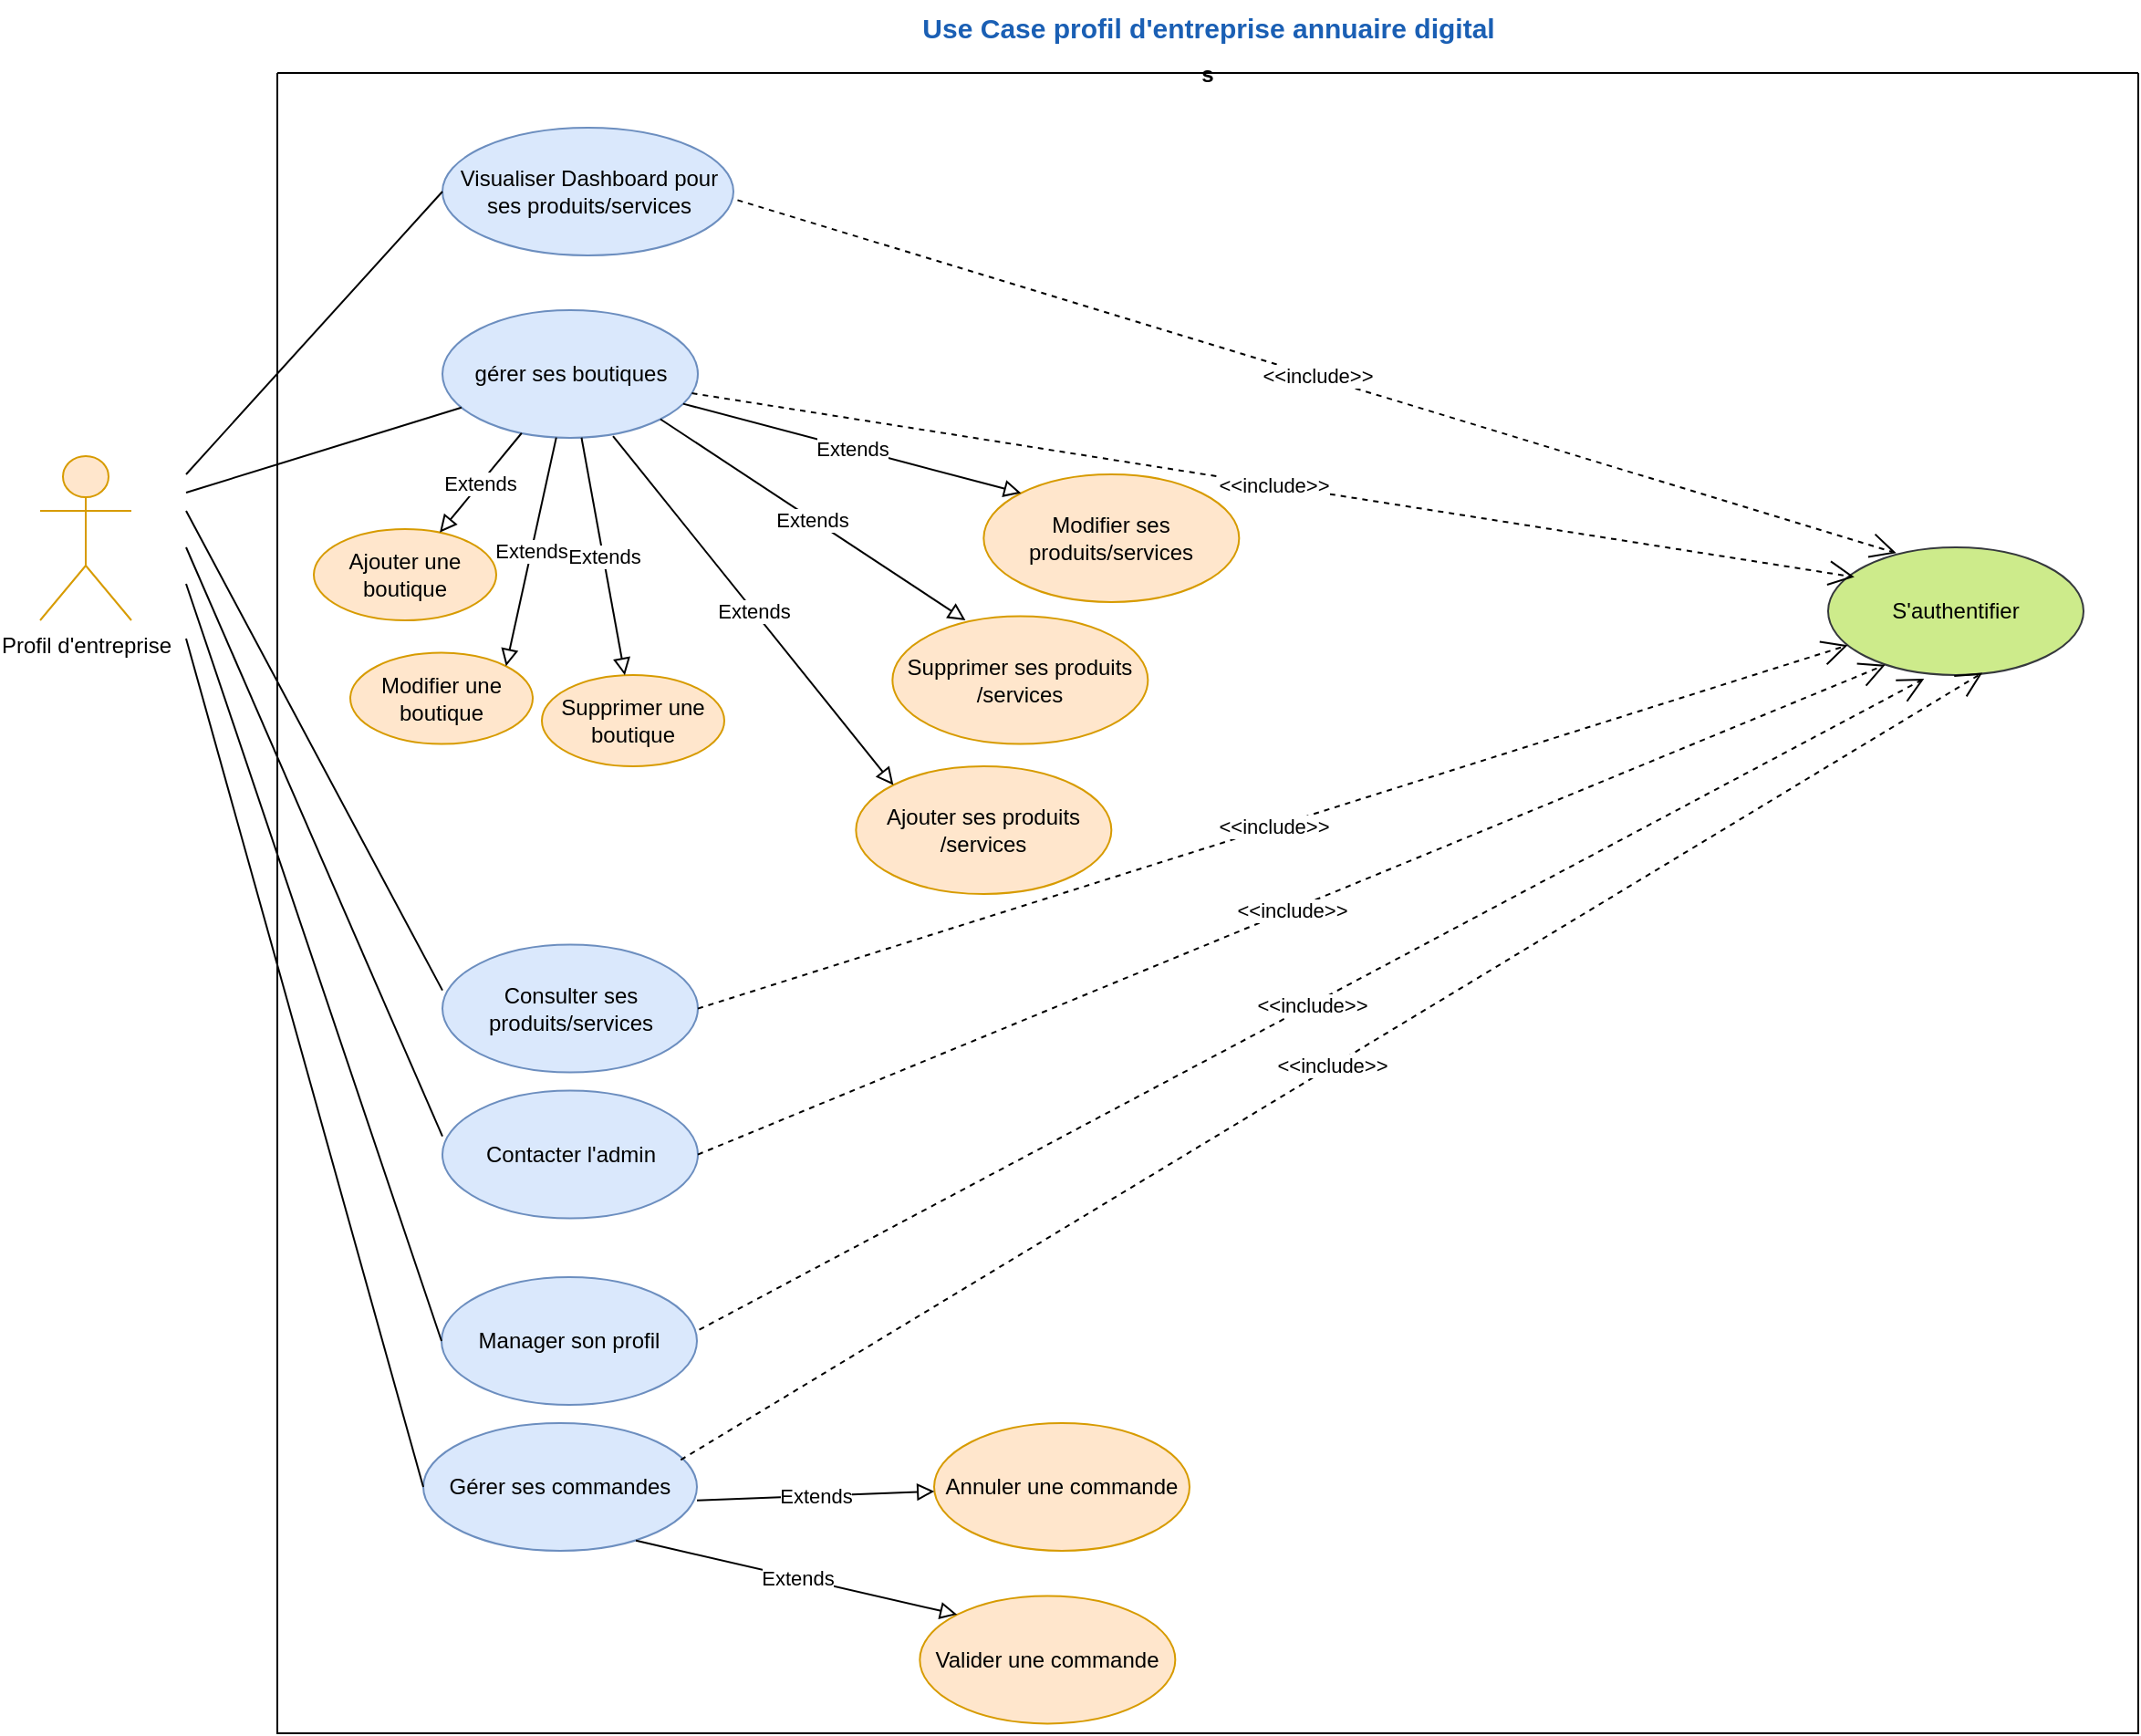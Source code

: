 <mxfile version="24.7.14">
  <diagram name="Page-1" id="Rq4Vgw_5d9vgPGQWiq_x">
    <mxGraphModel dx="1039" dy="1654" grid="1" gridSize="10" guides="1" tooltips="1" connect="1" arrows="1" fold="1" page="1" pageScale="1" pageWidth="850" pageHeight="1100" math="0" shadow="0">
      <root>
        <mxCell id="0" />
        <mxCell id="1" parent="0" />
        <mxCell id="fkFMP3JX3WEj0m_sH6AM-30" value="s" style="swimlane;startSize=0;" parent="1" vertex="1">
          <mxGeometry x="180" width="1020" height="910" as="geometry">
            <mxRectangle x="190" width="50" height="40" as="alternateBounds" />
          </mxGeometry>
        </mxCell>
        <mxCell id="fkFMP3JX3WEj0m_sH6AM-31" value="S&#39;authentifier" style="ellipse;whiteSpace=wrap;html=1;fillColor=#cdeb8b;strokeColor=#36393d;" parent="fkFMP3JX3WEj0m_sH6AM-30" vertex="1">
          <mxGeometry x="850" y="260" width="140" height="70" as="geometry" />
        </mxCell>
        <mxCell id="fkFMP3JX3WEj0m_sH6AM-35" value="gérer ses boutiques" style="ellipse;whiteSpace=wrap;html=1;fillColor=#dae8fc;strokeColor=#6c8ebf;" parent="fkFMP3JX3WEj0m_sH6AM-30" vertex="1">
          <mxGeometry x="90.5" y="130" width="140" height="70" as="geometry" />
        </mxCell>
        <mxCell id="fkFMP3JX3WEj0m_sH6AM-36" value="Modifier ses produits/services" style="ellipse;whiteSpace=wrap;html=1;fillColor=#ffe6cc;strokeColor=#d79b00;" parent="fkFMP3JX3WEj0m_sH6AM-30" vertex="1">
          <mxGeometry x="387.17" y="220" width="140" height="70" as="geometry" />
        </mxCell>
        <mxCell id="fkFMP3JX3WEj0m_sH6AM-38" value="&lt;div&gt;Supprimer ses produits&lt;/div&gt;/services" style="ellipse;whiteSpace=wrap;html=1;fillColor=#ffe6cc;strokeColor=#d79b00;" parent="fkFMP3JX3WEj0m_sH6AM-30" vertex="1">
          <mxGeometry x="337.17" y="297.8" width="140" height="70" as="geometry" />
        </mxCell>
        <mxCell id="fkFMP3JX3WEj0m_sH6AM-42" value="Consulter ses produits/services" style="ellipse;whiteSpace=wrap;html=1;fillColor=#dae8fc;strokeColor=#6c8ebf;" parent="fkFMP3JX3WEj0m_sH6AM-30" vertex="1">
          <mxGeometry x="90.5" y="477.79" width="140" height="70" as="geometry" />
        </mxCell>
        <mxCell id="fkFMP3JX3WEj0m_sH6AM-43" value="Contacter l&#39;admin" style="ellipse;whiteSpace=wrap;html=1;fillColor=#dae8fc;strokeColor=#6c8ebf;" parent="fkFMP3JX3WEj0m_sH6AM-30" vertex="1">
          <mxGeometry x="90.5" y="557.79" width="140" height="70" as="geometry" />
        </mxCell>
        <mxCell id="fkFMP3JX3WEj0m_sH6AM-44" value="" style="endArrow=none;html=1;rounded=0;entryX=0;entryY=0.5;entryDx=0;entryDy=0;" parent="fkFMP3JX3WEj0m_sH6AM-30" edge="1">
          <mxGeometry relative="1" as="geometry">
            <mxPoint x="-50" y="240" as="sourcePoint" />
            <mxPoint x="90.5" y="502.8" as="targetPoint" />
          </mxGeometry>
        </mxCell>
        <mxCell id="fkFMP3JX3WEj0m_sH6AM-45" value="" style="endArrow=none;html=1;rounded=0;entryX=0;entryY=0.5;entryDx=0;entryDy=0;" parent="fkFMP3JX3WEj0m_sH6AM-30" edge="1">
          <mxGeometry relative="1" as="geometry">
            <mxPoint x="-50" y="260" as="sourcePoint" />
            <mxPoint x="90.5" y="582.8" as="targetPoint" />
          </mxGeometry>
        </mxCell>
        <mxCell id="fkFMP3JX3WEj0m_sH6AM-115" value="&amp;lt;&amp;lt;include&amp;gt;&amp;gt;" style="endArrow=open;endSize=12;dashed=1;html=1;rounded=0;entryX=0.103;entryY=0.233;entryDx=0;entryDy=0;entryPerimeter=0;" parent="fkFMP3JX3WEj0m_sH6AM-30" source="fkFMP3JX3WEj0m_sH6AM-35" target="fkFMP3JX3WEj0m_sH6AM-31" edge="1">
          <mxGeometry width="160" relative="1" as="geometry">
            <mxPoint x="270" y="182" as="sourcePoint" />
            <mxPoint x="435" y="150" as="targetPoint" />
          </mxGeometry>
        </mxCell>
        <mxCell id="PQB2T6UrnItoZjkJQsqc-3" value="&amp;lt;&amp;lt;include&amp;gt;&amp;gt;" style="endArrow=open;endSize=12;dashed=1;html=1;rounded=0;exitX=1;exitY=0.5;exitDx=0;exitDy=0;entryX=0.224;entryY=0.92;entryDx=0;entryDy=0;entryPerimeter=0;" parent="fkFMP3JX3WEj0m_sH6AM-30" source="fkFMP3JX3WEj0m_sH6AM-43" target="fkFMP3JX3WEj0m_sH6AM-31" edge="1">
          <mxGeometry width="160" relative="1" as="geometry">
            <mxPoint x="240" y="808" as="sourcePoint" />
            <mxPoint x="490" y="227" as="targetPoint" />
          </mxGeometry>
        </mxCell>
        <mxCell id="fkFMP3JX3WEj0m_sH6AM-56" value="" style="endArrow=none;html=1;rounded=0;" parent="fkFMP3JX3WEj0m_sH6AM-30" target="fkFMP3JX3WEj0m_sH6AM-35" edge="1">
          <mxGeometry relative="1" as="geometry">
            <mxPoint x="-50" y="230" as="sourcePoint" />
            <mxPoint x="118" y="118" as="targetPoint" />
          </mxGeometry>
        </mxCell>
        <mxCell id="fkFMP3JX3WEj0m_sH6AM-58" value="&amp;lt;&amp;lt;include&amp;gt;&amp;gt;" style="endArrow=open;endSize=12;dashed=1;html=1;rounded=0;exitX=1;exitY=0.5;exitDx=0;exitDy=0;" parent="fkFMP3JX3WEj0m_sH6AM-30" source="fkFMP3JX3WEj0m_sH6AM-42" target="fkFMP3JX3WEj0m_sH6AM-31" edge="1">
          <mxGeometry width="160" relative="1" as="geometry">
            <mxPoint x="241" y="573" as="sourcePoint" />
            <mxPoint x="450" y="228" as="targetPoint" />
          </mxGeometry>
        </mxCell>
        <mxCell id="fkFMP3JX3WEj0m_sH6AM-60" value="Manager son profil" style="ellipse;whiteSpace=wrap;html=1;fillColor=#dae8fc;strokeColor=#6c8ebf;" parent="fkFMP3JX3WEj0m_sH6AM-30" vertex="1">
          <mxGeometry x="90" y="660" width="140" height="70" as="geometry" />
        </mxCell>
        <mxCell id="fkFMP3JX3WEj0m_sH6AM-62" value="" style="endArrow=none;html=1;rounded=0;entryX=0;entryY=0.5;entryDx=0;entryDy=0;" parent="fkFMP3JX3WEj0m_sH6AM-30" target="fkFMP3JX3WEj0m_sH6AM-60" edge="1">
          <mxGeometry relative="1" as="geometry">
            <mxPoint x="-50" y="280" as="sourcePoint" />
            <mxPoint x="100" y="615.01" as="targetPoint" />
          </mxGeometry>
        </mxCell>
        <mxCell id="PQB2T6UrnItoZjkJQsqc-1" value="Gérer ses commandes" style="ellipse;whiteSpace=wrap;html=1;fillColor=#dae8fc;strokeColor=#6c8ebf;" parent="fkFMP3JX3WEj0m_sH6AM-30" vertex="1">
          <mxGeometry x="80" y="740" width="150" height="70" as="geometry" />
        </mxCell>
        <mxCell id="PQB2T6UrnItoZjkJQsqc-2" value="&amp;lt;&amp;lt;include&amp;gt;&amp;gt;" style="endArrow=open;endSize=12;dashed=1;html=1;rounded=0;exitX=0.941;exitY=0.288;exitDx=0;exitDy=0;exitPerimeter=0;entryX=0.604;entryY=0.983;entryDx=0;entryDy=0;entryPerimeter=0;" parent="fkFMP3JX3WEj0m_sH6AM-30" source="PQB2T6UrnItoZjkJQsqc-1" target="fkFMP3JX3WEj0m_sH6AM-31" edge="1">
          <mxGeometry width="160" relative="1" as="geometry">
            <mxPoint x="240" y="748.01" as="sourcePoint" />
            <mxPoint x="516" y="150" as="targetPoint" />
          </mxGeometry>
        </mxCell>
        <mxCell id="PQB2T6UrnItoZjkJQsqc-5" value="&amp;lt;&amp;lt;include&amp;gt;&amp;gt;" style="endArrow=open;endSize=12;dashed=1;html=1;rounded=0;exitX=1.009;exitY=0.412;exitDx=0;exitDy=0;exitPerimeter=0;entryX=0.376;entryY=1.029;entryDx=0;entryDy=0;entryPerimeter=0;" parent="fkFMP3JX3WEj0m_sH6AM-30" source="fkFMP3JX3WEj0m_sH6AM-60" target="fkFMP3JX3WEj0m_sH6AM-31" edge="1">
          <mxGeometry width="160" relative="1" as="geometry">
            <mxPoint x="240" y="748.01" as="sourcePoint" />
            <mxPoint x="505" y="168.01" as="targetPoint" />
          </mxGeometry>
        </mxCell>
        <mxCell id="PQB2T6UrnItoZjkJQsqc-6" value="" style="endArrow=none;html=1;rounded=0;entryX=0;entryY=0.5;entryDx=0;entryDy=0;" parent="fkFMP3JX3WEj0m_sH6AM-30" target="PQB2T6UrnItoZjkJQsqc-1" edge="1">
          <mxGeometry relative="1" as="geometry">
            <mxPoint x="-50" y="310" as="sourcePoint" />
            <mxPoint x="90" y="775.01" as="targetPoint" />
          </mxGeometry>
        </mxCell>
        <mxCell id="-5SM4cea8TO8nDbN8u2m-2" value="Visualiser Dashboard pour ses produits/services" style="ellipse;whiteSpace=wrap;html=1;fillColor=#dae8fc;strokeColor=#6c8ebf;" parent="fkFMP3JX3WEj0m_sH6AM-30" vertex="1">
          <mxGeometry x="90.5" y="30" width="159.5" height="70" as="geometry" />
        </mxCell>
        <mxCell id="-5SM4cea8TO8nDbN8u2m-3" value="" style="endArrow=none;html=1;rounded=0;entryX=0;entryY=0.5;entryDx=0;entryDy=0;" parent="fkFMP3JX3WEj0m_sH6AM-30" target="-5SM4cea8TO8nDbN8u2m-2" edge="1">
          <mxGeometry relative="1" as="geometry">
            <mxPoint x="-50" y="220" as="sourcePoint" />
            <mxPoint x="101" y="153" as="targetPoint" />
          </mxGeometry>
        </mxCell>
        <mxCell id="-5SM4cea8TO8nDbN8u2m-4" value="&amp;lt;&amp;lt;include&amp;gt;&amp;gt;" style="endArrow=open;endSize=12;dashed=1;html=1;rounded=0;entryX=0.267;entryY=0.045;entryDx=0;entryDy=0;entryPerimeter=0;exitX=1.014;exitY=0.567;exitDx=0;exitDy=0;exitPerimeter=0;" parent="fkFMP3JX3WEj0m_sH6AM-30" source="-5SM4cea8TO8nDbN8u2m-2" target="fkFMP3JX3WEj0m_sH6AM-31" edge="1">
          <mxGeometry width="160" relative="1" as="geometry">
            <mxPoint x="230.5" y="70" as="sourcePoint" />
            <mxPoint x="391.5" y="80" as="targetPoint" />
          </mxGeometry>
        </mxCell>
        <mxCell id="vsgUWdpEm3JgZM0_a5wR-48" value="Extends" style="endArrow=block;endSize=7;endFill=0;html=1;rounded=0;entryX=0;entryY=0;entryDx=0;entryDy=0;" parent="fkFMP3JX3WEj0m_sH6AM-30" source="fkFMP3JX3WEj0m_sH6AM-35" target="fkFMP3JX3WEj0m_sH6AM-36" edge="1">
          <mxGeometry width="160" relative="1" as="geometry">
            <mxPoint x="255" y="130" as="sourcePoint" />
            <mxPoint x="415" y="130" as="targetPoint" />
          </mxGeometry>
        </mxCell>
        <mxCell id="vsgUWdpEm3JgZM0_a5wR-50" value="Extends" style="endArrow=block;endSize=7;endFill=0;html=1;rounded=0;entryX=0.286;entryY=0.031;entryDx=0;entryDy=0;entryPerimeter=0;exitX=1;exitY=1;exitDx=0;exitDy=0;" parent="fkFMP3JX3WEj0m_sH6AM-30" source="fkFMP3JX3WEj0m_sH6AM-35" target="fkFMP3JX3WEj0m_sH6AM-38" edge="1">
          <mxGeometry width="160" relative="1" as="geometry">
            <mxPoint x="169" y="210" as="sourcePoint" />
            <mxPoint x="250" y="250" as="targetPoint" />
          </mxGeometry>
        </mxCell>
        <mxCell id="vsgUWdpEm3JgZM0_a5wR-51" value="&lt;div&gt;Ajouter ses produits&lt;/div&gt;/services" style="ellipse;whiteSpace=wrap;html=1;fillColor=#ffe6cc;strokeColor=#d79b00;" parent="fkFMP3JX3WEj0m_sH6AM-30" vertex="1">
          <mxGeometry x="317.17" y="380" width="140" height="70" as="geometry" />
        </mxCell>
        <mxCell id="vsgUWdpEm3JgZM0_a5wR-52" value="Extends" style="endArrow=block;endSize=7;endFill=0;html=1;rounded=0;entryX=0;entryY=0;entryDx=0;entryDy=0;exitX=0.668;exitY=0.986;exitDx=0;exitDy=0;exitPerimeter=0;" parent="fkFMP3JX3WEj0m_sH6AM-30" source="fkFMP3JX3WEj0m_sH6AM-35" target="vsgUWdpEm3JgZM0_a5wR-51" edge="1">
          <mxGeometry width="160" relative="1" as="geometry">
            <mxPoint x="202" y="208" as="sourcePoint" />
            <mxPoint x="270" y="310" as="targetPoint" />
          </mxGeometry>
        </mxCell>
        <mxCell id="vsgUWdpEm3JgZM0_a5wR-53" value="&lt;div&gt;Valider une commande&lt;/div&gt;" style="ellipse;whiteSpace=wrap;html=1;fillColor=#ffe6cc;strokeColor=#d79b00;" parent="fkFMP3JX3WEj0m_sH6AM-30" vertex="1">
          <mxGeometry x="352.17" y="834.69" width="140" height="70" as="geometry" />
        </mxCell>
        <mxCell id="vsgUWdpEm3JgZM0_a5wR-54" value="Extends" style="endArrow=block;endSize=7;endFill=0;html=1;rounded=0;entryX=0;entryY=0;entryDx=0;entryDy=0;exitX=0.777;exitY=0.92;exitDx=0;exitDy=0;exitPerimeter=0;" parent="fkFMP3JX3WEj0m_sH6AM-30" source="PQB2T6UrnItoZjkJQsqc-1" target="vsgUWdpEm3JgZM0_a5wR-53" edge="1">
          <mxGeometry width="160" relative="1" as="geometry">
            <mxPoint x="187.82" y="770" as="sourcePoint" />
            <mxPoint x="422.17" y="764.69" as="targetPoint" />
          </mxGeometry>
        </mxCell>
        <mxCell id="vsgUWdpEm3JgZM0_a5wR-55" value="&lt;div&gt;Annuler une commande&lt;/div&gt;" style="ellipse;whiteSpace=wrap;html=1;fillColor=#ffe6cc;strokeColor=#d79b00;" parent="fkFMP3JX3WEj0m_sH6AM-30" vertex="1">
          <mxGeometry x="360.0" y="740" width="140" height="70" as="geometry" />
        </mxCell>
        <mxCell id="vsgUWdpEm3JgZM0_a5wR-56" value="Extends" style="endArrow=block;endSize=7;endFill=0;html=1;rounded=0;exitX=1;exitY=0.605;exitDx=0;exitDy=0;exitPerimeter=0;" parent="fkFMP3JX3WEj0m_sH6AM-30" source="PQB2T6UrnItoZjkJQsqc-1" target="vsgUWdpEm3JgZM0_a5wR-55" edge="1">
          <mxGeometry width="160" relative="1" as="geometry">
            <mxPoint x="220" y="790" as="sourcePoint" />
            <mxPoint x="403" y="825" as="targetPoint" />
          </mxGeometry>
        </mxCell>
        <mxCell id="fkFMP3JX3WEj0m_sH6AM-51" value="&lt;b&gt;&lt;font style=&quot;font-size: 15px;&quot; color=&quot;#1a5fb4&quot;&gt;Use Case profil d&#39;entreprise annuaire digital&lt;br&gt;&lt;/font&gt;&lt;/b&gt;" style="text;html=1;align=center;verticalAlign=middle;resizable=0;points=[];autosize=1;strokeColor=none;fillColor=none;" parent="fkFMP3JX3WEj0m_sH6AM-30" vertex="1">
          <mxGeometry x="340" y="-40" width="340" height="30" as="geometry" />
        </mxCell>
        <mxCell id="fkFMP3JX3WEj0m_sH6AM-28" value="Profil d&#39;entreprise" style="shape=umlActor;verticalLabelPosition=bottom;verticalAlign=top;html=1;outlineConnect=0;fillColor=#ffe6cc;strokeColor=#d79b00;" parent="fkFMP3JX3WEj0m_sH6AM-30" vertex="1">
          <mxGeometry x="-130" y="210" width="50" height="90" as="geometry" />
        </mxCell>
        <mxCell id="olWyUZDATRb149Edb4PA-1" value="&lt;div&gt;Ajouter une boutique&lt;br&gt;&lt;/div&gt;" style="ellipse;whiteSpace=wrap;html=1;fillColor=#ffe6cc;strokeColor=#d79b00;" vertex="1" parent="fkFMP3JX3WEj0m_sH6AM-30">
          <mxGeometry x="20" y="250" width="100" height="50" as="geometry" />
        </mxCell>
        <mxCell id="olWyUZDATRb149Edb4PA-36" value="&lt;div&gt;Supprimer une boutique&lt;br&gt;&lt;/div&gt;" style="ellipse;whiteSpace=wrap;html=1;fillColor=#ffe6cc;strokeColor=#d79b00;" vertex="1" parent="fkFMP3JX3WEj0m_sH6AM-30">
          <mxGeometry x="145" y="330" width="100" height="50" as="geometry" />
        </mxCell>
        <mxCell id="olWyUZDATRb149Edb4PA-35" value="&lt;div&gt;Modifier une boutique&lt;br&gt;&lt;/div&gt;" style="ellipse;whiteSpace=wrap;html=1;fillColor=#ffe6cc;strokeColor=#d79b00;" vertex="1" parent="fkFMP3JX3WEj0m_sH6AM-30">
          <mxGeometry x="40" y="317.8" width="100" height="50" as="geometry" />
        </mxCell>
        <mxCell id="olWyUZDATRb149Edb4PA-37" value="Extends" style="endArrow=block;endSize=7;endFill=0;html=1;rounded=0;" edge="1" parent="fkFMP3JX3WEj0m_sH6AM-30" source="fkFMP3JX3WEj0m_sH6AM-35" target="olWyUZDATRb149Edb4PA-36">
          <mxGeometry width="160" relative="1" as="geometry">
            <mxPoint x="171" y="210" as="sourcePoint" />
            <mxPoint x="348" y="400" as="targetPoint" />
          </mxGeometry>
        </mxCell>
        <mxCell id="olWyUZDATRb149Edb4PA-75" value="Extends" style="endArrow=block;endSize=7;endFill=0;html=1;rounded=0;" edge="1" parent="fkFMP3JX3WEj0m_sH6AM-30" source="fkFMP3JX3WEj0m_sH6AM-35" target="olWyUZDATRb149Edb4PA-1">
          <mxGeometry width="160" relative="1" as="geometry">
            <mxPoint x="121" y="187.8" as="sourcePoint" />
            <mxPoint x="145" y="317.8" as="targetPoint" />
          </mxGeometry>
        </mxCell>
        <mxCell id="olWyUZDATRb149Edb4PA-74" value="Extends" style="endArrow=block;endSize=7;endFill=0;html=1;rounded=0;entryX=1;entryY=0;entryDx=0;entryDy=0;" edge="1" parent="fkFMP3JX3WEj0m_sH6AM-30" source="fkFMP3JX3WEj0m_sH6AM-35" target="olWyUZDATRb149Edb4PA-35">
          <mxGeometry width="160" relative="1" as="geometry">
            <mxPoint x="177" y="210" as="sourcePoint" />
            <mxPoint x="201" y="340" as="targetPoint" />
          </mxGeometry>
        </mxCell>
      </root>
    </mxGraphModel>
  </diagram>
</mxfile>
